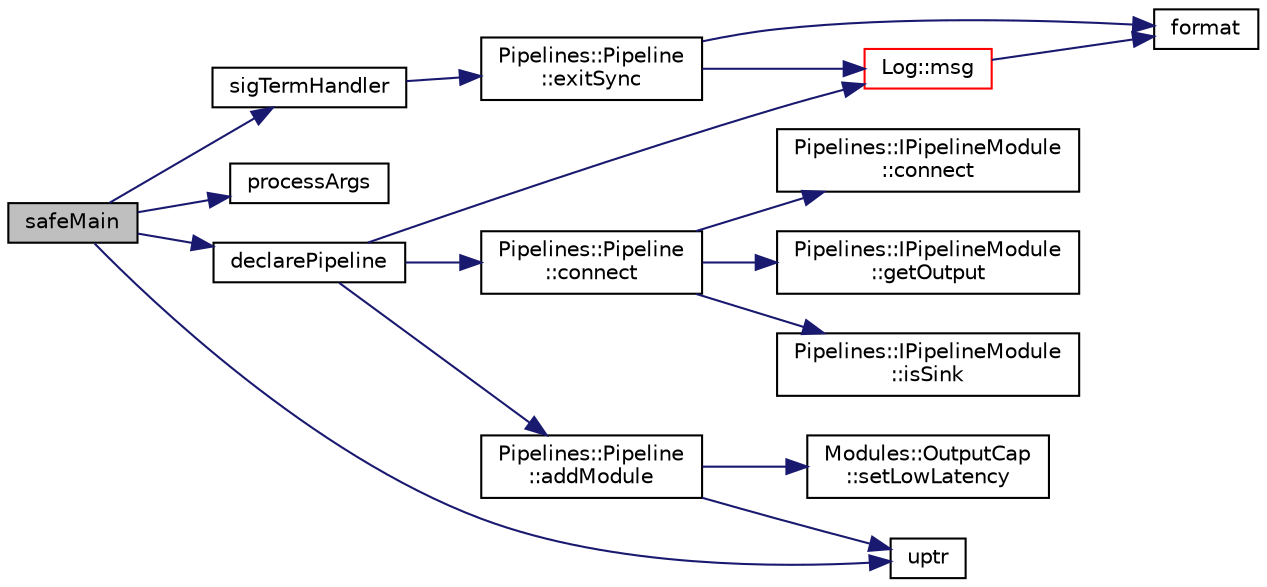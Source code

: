 digraph "safeMain"
{
 // INTERACTIVE_SVG=YES
  edge [fontname="Helvetica",fontsize="10",labelfontname="Helvetica",labelfontsize="10"];
  node [fontname="Helvetica",fontsize="10",shape=record];
  rankdir="LR";
  Node1 [label="safeMain",height=0.2,width=0.4,color="black", fillcolor="grey75", style="filled", fontcolor="black"];
  Node1 -> Node2 [color="midnightblue",fontsize="10",style="solid",fontname="Helvetica"];
  Node2 [label="sigTermHandler",height=0.2,width=0.4,color="black", fillcolor="white", style="filled",URL="$dashcastx_8cpp.html#a8254bffa2f7071f984d98f56c0183e5e"];
  Node2 -> Node3 [color="midnightblue",fontsize="10",style="solid",fontname="Helvetica"];
  Node3 [label="Pipelines::Pipeline\l::exitSync",height=0.2,width=0.4,color="black", fillcolor="white", style="filled",URL="$class_pipelines_1_1_pipeline.html#a9cf813a47c60da97573b62f4876b0f64"];
  Node3 -> Node4 [color="midnightblue",fontsize="10",style="solid",fontname="Helvetica"];
  Node4 [label="Log::msg",height=0.2,width=0.4,color="red", fillcolor="white", style="filled",URL="$class_log.html#a84056ae8f88a105f7b5fa3770f2f15d8"];
  Node4 -> Node5 [color="midnightblue",fontsize="10",style="solid",fontname="Helvetica"];
  Node5 [label="format",height=0.2,width=0.4,color="black", fillcolor="white", style="filled",URL="$format_8hpp.html#a3aca22086b5c6398b980286ac7dd89ad"];
  Node3 -> Node5 [color="midnightblue",fontsize="10",style="solid",fontname="Helvetica"];
  Node1 -> Node6 [color="midnightblue",fontsize="10",style="solid",fontname="Helvetica"];
  Node6 [label="processArgs",height=0.2,width=0.4,color="black", fillcolor="white", style="filled",URL="$dashcastx_2options_8cpp.html#a25320dc989db82161b4da990ea5a8f12"];
  Node1 -> Node7 [color="midnightblue",fontsize="10",style="solid",fontname="Helvetica"];
  Node7 [label="uptr",height=0.2,width=0.4,color="black", fillcolor="white", style="filled",URL="$tools_8hpp.html#a61a0866ea29f447bc7a060aa5e6f1622"];
  Node1 -> Node8 [color="midnightblue",fontsize="10",style="solid",fontname="Helvetica"];
  Node8 [label="declarePipeline",height=0.2,width=0.4,color="black", fillcolor="white", style="filled",URL="$dashcastx_2pipeliner_8cpp.html#a0d00da6efccbea05f1de14f3959e94a0"];
  Node8 -> Node9 [color="midnightblue",fontsize="10",style="solid",fontname="Helvetica"];
  Node9 [label="Pipelines::Pipeline\l::connect",height=0.2,width=0.4,color="black", fillcolor="white", style="filled",URL="$class_pipelines_1_1_pipeline.html#a46ac7cb721c7dd0a8e185c84a607d155"];
  Node9 -> Node10 [color="midnightblue",fontsize="10",style="solid",fontname="Helvetica"];
  Node10 [label="Pipelines::IPipelineModule\l::isSink",height=0.2,width=0.4,color="black", fillcolor="white", style="filled",URL="$struct_pipelines_1_1_i_pipeline_module.html#a53e4f07ff5997c6aace7e4972f778452"];
  Node9 -> Node11 [color="midnightblue",fontsize="10",style="solid",fontname="Helvetica"];
  Node11 [label="Pipelines::IPipelineModule\l::connect",height=0.2,width=0.4,color="black", fillcolor="white", style="filled",URL="$struct_pipelines_1_1_i_pipeline_module.html#a94931368b90bc846f682e7bbd9a6a475"];
  Node9 -> Node12 [color="midnightblue",fontsize="10",style="solid",fontname="Helvetica"];
  Node12 [label="Pipelines::IPipelineModule\l::getOutput",height=0.2,width=0.4,color="black", fillcolor="white", style="filled",URL="$struct_pipelines_1_1_i_pipeline_module.html#a27e7208b594e8a7e46b8966399a06128"];
  Node8 -> Node13 [color="midnightblue",fontsize="10",style="solid",fontname="Helvetica"];
  Node13 [label="Pipelines::Pipeline\l::addModule",height=0.2,width=0.4,color="black", fillcolor="white", style="filled",URL="$class_pipelines_1_1_pipeline.html#aa3807fdc51116abec7e221164a5ebfdd"];
  Node13 -> Node14 [color="midnightblue",fontsize="10",style="solid",fontname="Helvetica"];
  Node14 [label="Modules::OutputCap\l::setLowLatency",height=0.2,width=0.4,color="black", fillcolor="white", style="filled",URL="$class_modules_1_1_output_cap.html#ae6bbfb654e648918d61ec7e89aa30861"];
  Node13 -> Node7 [color="midnightblue",fontsize="10",style="solid",fontname="Helvetica"];
  Node8 -> Node4 [color="midnightblue",fontsize="10",style="solid",fontname="Helvetica"];
}
